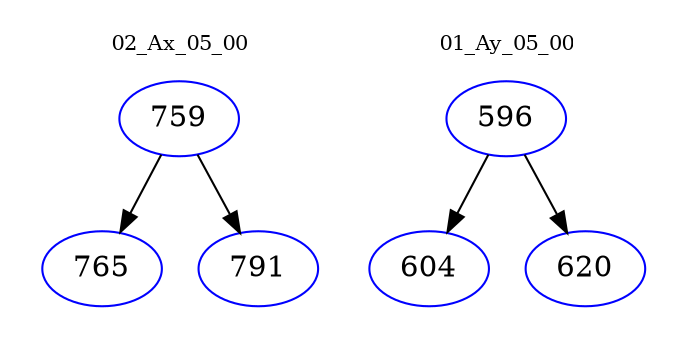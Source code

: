 digraph{
subgraph cluster_0 {
color = white
label = "02_Ax_05_00";
fontsize=10;
T0_759 [label="759", color="blue"]
T0_759 -> T0_765 [color="black"]
T0_765 [label="765", color="blue"]
T0_759 -> T0_791 [color="black"]
T0_791 [label="791", color="blue"]
}
subgraph cluster_1 {
color = white
label = "01_Ay_05_00";
fontsize=10;
T1_596 [label="596", color="blue"]
T1_596 -> T1_604 [color="black"]
T1_604 [label="604", color="blue"]
T1_596 -> T1_620 [color="black"]
T1_620 [label="620", color="blue"]
}
}
